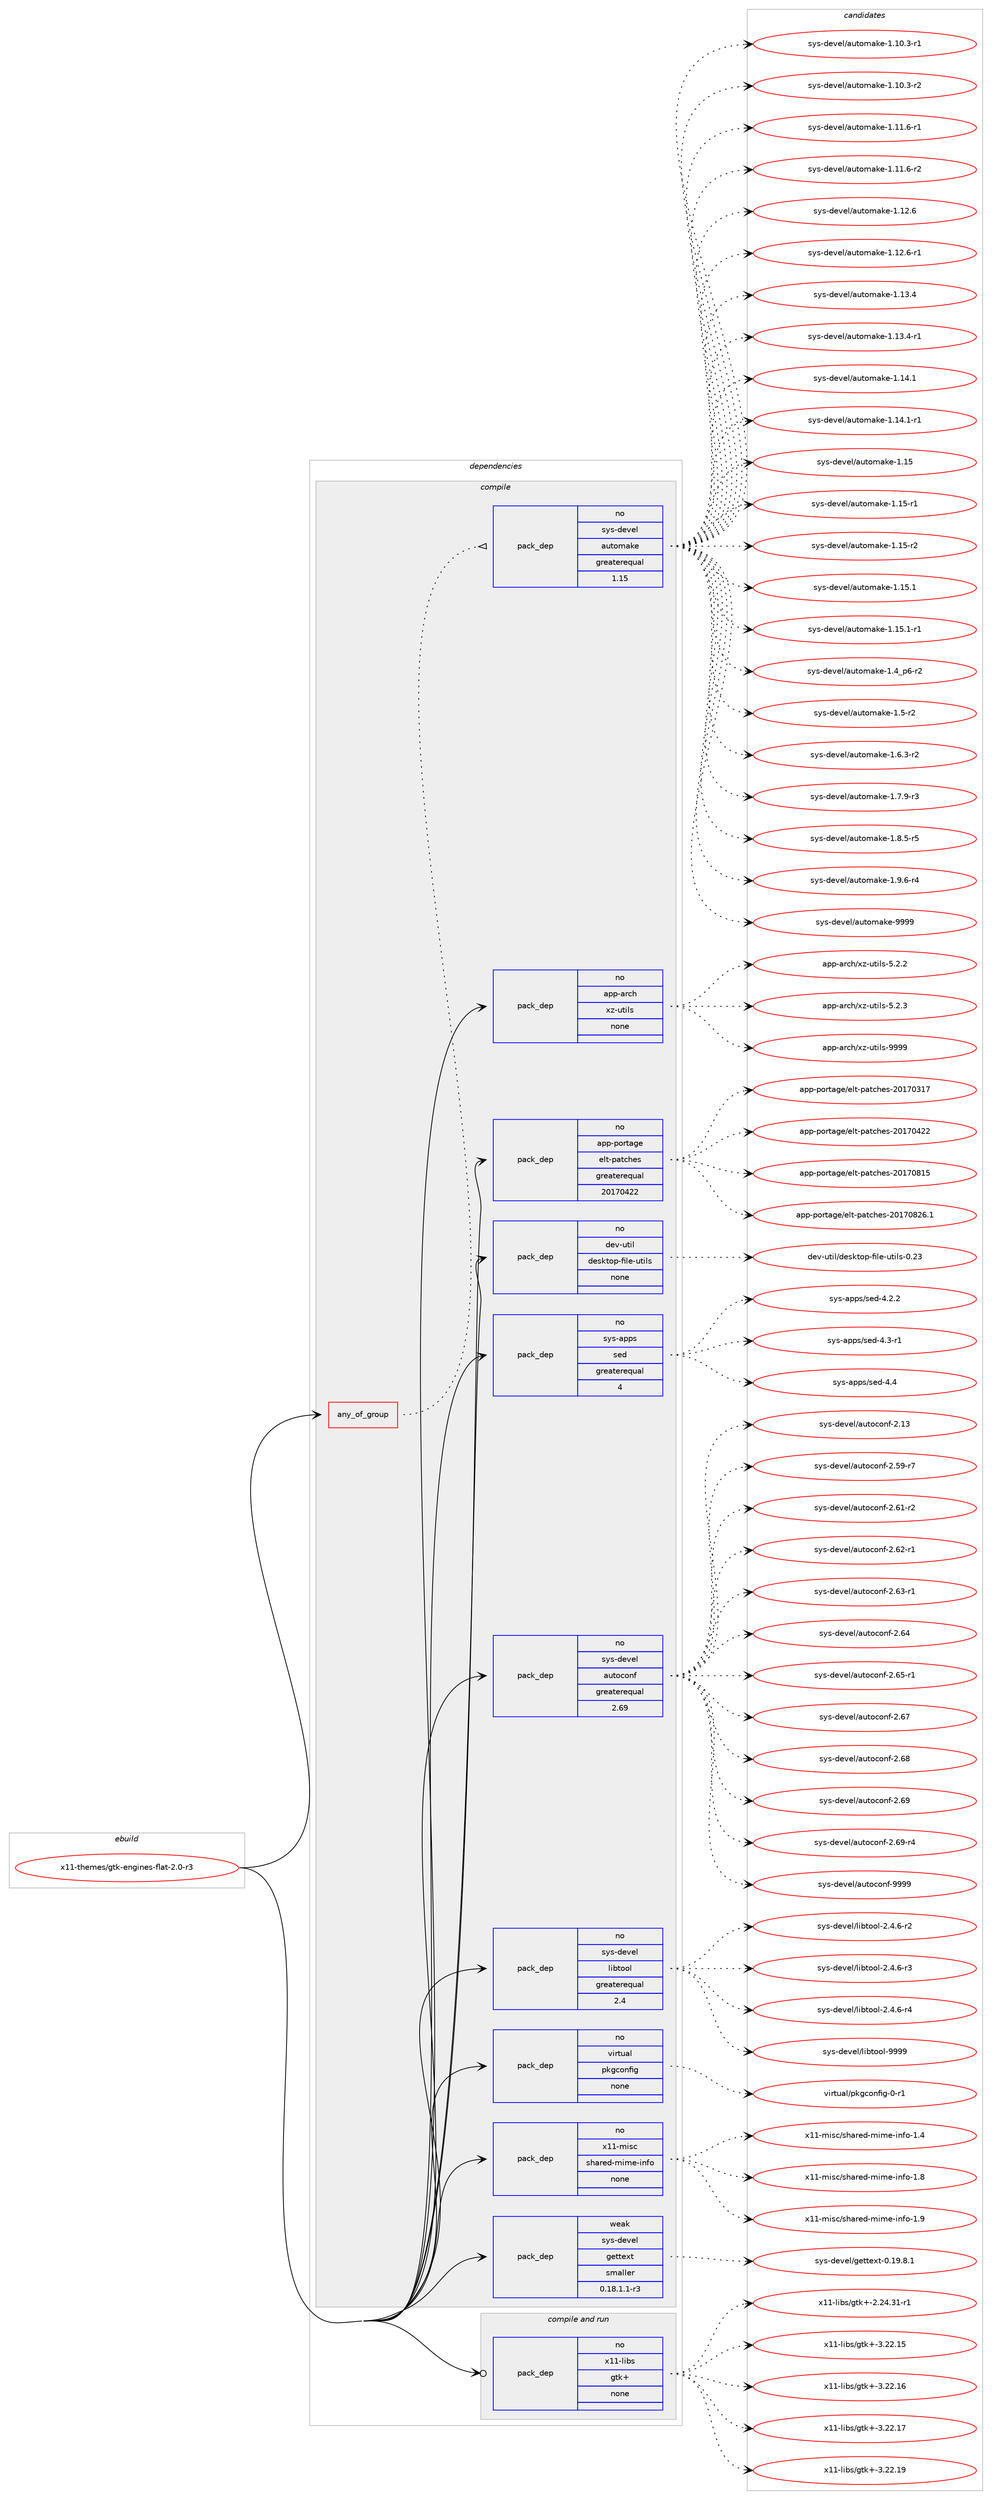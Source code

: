 digraph prolog {

# *************
# Graph options
# *************

newrank=true;
concentrate=true;
compound=true;
graph [rankdir=LR,fontname=Helvetica,fontsize=10,ranksep=1.5];#, ranksep=2.5, nodesep=0.2];
edge  [arrowhead=vee];
node  [fontname=Helvetica,fontsize=10];

# **********
# The ebuild
# **********

subgraph cluster_leftcol {
color=gray;
rank=same;
label=<<i>ebuild</i>>;
id [label="x11-themes/gtk-engines-flat-2.0-r3", color=red, width=4, href="../x11-themes/gtk-engines-flat-2.0-r3.svg"];
}

# ****************
# The dependencies
# ****************

subgraph cluster_midcol {
color=gray;
label=<<i>dependencies</i>>;
subgraph cluster_compile {
fillcolor="#eeeeee";
style=filled;
label=<<i>compile</i>>;
subgraph any9702 {
dependency530049 [label=<<TABLE BORDER="0" CELLBORDER="1" CELLSPACING="0" CELLPADDING="4"><TR><TD CELLPADDING="10">any_of_group</TD></TR></TABLE>>, shape=none, color=red];subgraph pack396125 {
dependency530050 [label=<<TABLE BORDER="0" CELLBORDER="1" CELLSPACING="0" CELLPADDING="4" WIDTH="220"><TR><TD ROWSPAN="6" CELLPADDING="30">pack_dep</TD></TR><TR><TD WIDTH="110">no</TD></TR><TR><TD>sys-devel</TD></TR><TR><TD>automake</TD></TR><TR><TD>greaterequal</TD></TR><TR><TD>1.15</TD></TR></TABLE>>, shape=none, color=blue];
}
dependency530049:e -> dependency530050:w [weight=20,style="dotted",arrowhead="oinv"];
}
id:e -> dependency530049:w [weight=20,style="solid",arrowhead="vee"];
subgraph pack396126 {
dependency530051 [label=<<TABLE BORDER="0" CELLBORDER="1" CELLSPACING="0" CELLPADDING="4" WIDTH="220"><TR><TD ROWSPAN="6" CELLPADDING="30">pack_dep</TD></TR><TR><TD WIDTH="110">no</TD></TR><TR><TD>app-arch</TD></TR><TR><TD>xz-utils</TD></TR><TR><TD>none</TD></TR><TR><TD></TD></TR></TABLE>>, shape=none, color=blue];
}
id:e -> dependency530051:w [weight=20,style="solid",arrowhead="vee"];
subgraph pack396127 {
dependency530052 [label=<<TABLE BORDER="0" CELLBORDER="1" CELLSPACING="0" CELLPADDING="4" WIDTH="220"><TR><TD ROWSPAN="6" CELLPADDING="30">pack_dep</TD></TR><TR><TD WIDTH="110">no</TD></TR><TR><TD>app-portage</TD></TR><TR><TD>elt-patches</TD></TR><TR><TD>greaterequal</TD></TR><TR><TD>20170422</TD></TR></TABLE>>, shape=none, color=blue];
}
id:e -> dependency530052:w [weight=20,style="solid",arrowhead="vee"];
subgraph pack396128 {
dependency530053 [label=<<TABLE BORDER="0" CELLBORDER="1" CELLSPACING="0" CELLPADDING="4" WIDTH="220"><TR><TD ROWSPAN="6" CELLPADDING="30">pack_dep</TD></TR><TR><TD WIDTH="110">no</TD></TR><TR><TD>dev-util</TD></TR><TR><TD>desktop-file-utils</TD></TR><TR><TD>none</TD></TR><TR><TD></TD></TR></TABLE>>, shape=none, color=blue];
}
id:e -> dependency530053:w [weight=20,style="solid",arrowhead="vee"];
subgraph pack396129 {
dependency530054 [label=<<TABLE BORDER="0" CELLBORDER="1" CELLSPACING="0" CELLPADDING="4" WIDTH="220"><TR><TD ROWSPAN="6" CELLPADDING="30">pack_dep</TD></TR><TR><TD WIDTH="110">no</TD></TR><TR><TD>sys-apps</TD></TR><TR><TD>sed</TD></TR><TR><TD>greaterequal</TD></TR><TR><TD>4</TD></TR></TABLE>>, shape=none, color=blue];
}
id:e -> dependency530054:w [weight=20,style="solid",arrowhead="vee"];
subgraph pack396130 {
dependency530055 [label=<<TABLE BORDER="0" CELLBORDER="1" CELLSPACING="0" CELLPADDING="4" WIDTH="220"><TR><TD ROWSPAN="6" CELLPADDING="30">pack_dep</TD></TR><TR><TD WIDTH="110">no</TD></TR><TR><TD>sys-devel</TD></TR><TR><TD>autoconf</TD></TR><TR><TD>greaterequal</TD></TR><TR><TD>2.69</TD></TR></TABLE>>, shape=none, color=blue];
}
id:e -> dependency530055:w [weight=20,style="solid",arrowhead="vee"];
subgraph pack396131 {
dependency530056 [label=<<TABLE BORDER="0" CELLBORDER="1" CELLSPACING="0" CELLPADDING="4" WIDTH="220"><TR><TD ROWSPAN="6" CELLPADDING="30">pack_dep</TD></TR><TR><TD WIDTH="110">no</TD></TR><TR><TD>sys-devel</TD></TR><TR><TD>libtool</TD></TR><TR><TD>greaterequal</TD></TR><TR><TD>2.4</TD></TR></TABLE>>, shape=none, color=blue];
}
id:e -> dependency530056:w [weight=20,style="solid",arrowhead="vee"];
subgraph pack396132 {
dependency530057 [label=<<TABLE BORDER="0" CELLBORDER="1" CELLSPACING="0" CELLPADDING="4" WIDTH="220"><TR><TD ROWSPAN="6" CELLPADDING="30">pack_dep</TD></TR><TR><TD WIDTH="110">no</TD></TR><TR><TD>virtual</TD></TR><TR><TD>pkgconfig</TD></TR><TR><TD>none</TD></TR><TR><TD></TD></TR></TABLE>>, shape=none, color=blue];
}
id:e -> dependency530057:w [weight=20,style="solid",arrowhead="vee"];
subgraph pack396133 {
dependency530058 [label=<<TABLE BORDER="0" CELLBORDER="1" CELLSPACING="0" CELLPADDING="4" WIDTH="220"><TR><TD ROWSPAN="6" CELLPADDING="30">pack_dep</TD></TR><TR><TD WIDTH="110">no</TD></TR><TR><TD>x11-misc</TD></TR><TR><TD>shared-mime-info</TD></TR><TR><TD>none</TD></TR><TR><TD></TD></TR></TABLE>>, shape=none, color=blue];
}
id:e -> dependency530058:w [weight=20,style="solid",arrowhead="vee"];
subgraph pack396134 {
dependency530059 [label=<<TABLE BORDER="0" CELLBORDER="1" CELLSPACING="0" CELLPADDING="4" WIDTH="220"><TR><TD ROWSPAN="6" CELLPADDING="30">pack_dep</TD></TR><TR><TD WIDTH="110">weak</TD></TR><TR><TD>sys-devel</TD></TR><TR><TD>gettext</TD></TR><TR><TD>smaller</TD></TR><TR><TD>0.18.1.1-r3</TD></TR></TABLE>>, shape=none, color=blue];
}
id:e -> dependency530059:w [weight=20,style="solid",arrowhead="vee"];
}
subgraph cluster_compileandrun {
fillcolor="#eeeeee";
style=filled;
label=<<i>compile and run</i>>;
subgraph pack396135 {
dependency530060 [label=<<TABLE BORDER="0" CELLBORDER="1" CELLSPACING="0" CELLPADDING="4" WIDTH="220"><TR><TD ROWSPAN="6" CELLPADDING="30">pack_dep</TD></TR><TR><TD WIDTH="110">no</TD></TR><TR><TD>x11-libs</TD></TR><TR><TD>gtk+</TD></TR><TR><TD>none</TD></TR><TR><TD></TD></TR></TABLE>>, shape=none, color=blue];
}
id:e -> dependency530060:w [weight=20,style="solid",arrowhead="odotvee"];
}
subgraph cluster_run {
fillcolor="#eeeeee";
style=filled;
label=<<i>run</i>>;
}
}

# **************
# The candidates
# **************

subgraph cluster_choices {
rank=same;
color=gray;
label=<<i>candidates</i>>;

subgraph choice396125 {
color=black;
nodesep=1;
choice11512111545100101118101108479711711611110997107101454946494846514511449 [label="sys-devel/automake-1.10.3-r1", color=red, width=4,href="../sys-devel/automake-1.10.3-r1.svg"];
choice11512111545100101118101108479711711611110997107101454946494846514511450 [label="sys-devel/automake-1.10.3-r2", color=red, width=4,href="../sys-devel/automake-1.10.3-r2.svg"];
choice11512111545100101118101108479711711611110997107101454946494946544511449 [label="sys-devel/automake-1.11.6-r1", color=red, width=4,href="../sys-devel/automake-1.11.6-r1.svg"];
choice11512111545100101118101108479711711611110997107101454946494946544511450 [label="sys-devel/automake-1.11.6-r2", color=red, width=4,href="../sys-devel/automake-1.11.6-r2.svg"];
choice1151211154510010111810110847971171161111099710710145494649504654 [label="sys-devel/automake-1.12.6", color=red, width=4,href="../sys-devel/automake-1.12.6.svg"];
choice11512111545100101118101108479711711611110997107101454946495046544511449 [label="sys-devel/automake-1.12.6-r1", color=red, width=4,href="../sys-devel/automake-1.12.6-r1.svg"];
choice1151211154510010111810110847971171161111099710710145494649514652 [label="sys-devel/automake-1.13.4", color=red, width=4,href="../sys-devel/automake-1.13.4.svg"];
choice11512111545100101118101108479711711611110997107101454946495146524511449 [label="sys-devel/automake-1.13.4-r1", color=red, width=4,href="../sys-devel/automake-1.13.4-r1.svg"];
choice1151211154510010111810110847971171161111099710710145494649524649 [label="sys-devel/automake-1.14.1", color=red, width=4,href="../sys-devel/automake-1.14.1.svg"];
choice11512111545100101118101108479711711611110997107101454946495246494511449 [label="sys-devel/automake-1.14.1-r1", color=red, width=4,href="../sys-devel/automake-1.14.1-r1.svg"];
choice115121115451001011181011084797117116111109971071014549464953 [label="sys-devel/automake-1.15", color=red, width=4,href="../sys-devel/automake-1.15.svg"];
choice1151211154510010111810110847971171161111099710710145494649534511449 [label="sys-devel/automake-1.15-r1", color=red, width=4,href="../sys-devel/automake-1.15-r1.svg"];
choice1151211154510010111810110847971171161111099710710145494649534511450 [label="sys-devel/automake-1.15-r2", color=red, width=4,href="../sys-devel/automake-1.15-r2.svg"];
choice1151211154510010111810110847971171161111099710710145494649534649 [label="sys-devel/automake-1.15.1", color=red, width=4,href="../sys-devel/automake-1.15.1.svg"];
choice11512111545100101118101108479711711611110997107101454946495346494511449 [label="sys-devel/automake-1.15.1-r1", color=red, width=4,href="../sys-devel/automake-1.15.1-r1.svg"];
choice115121115451001011181011084797117116111109971071014549465295112544511450 [label="sys-devel/automake-1.4_p6-r2", color=red, width=4,href="../sys-devel/automake-1.4_p6-r2.svg"];
choice11512111545100101118101108479711711611110997107101454946534511450 [label="sys-devel/automake-1.5-r2", color=red, width=4,href="../sys-devel/automake-1.5-r2.svg"];
choice115121115451001011181011084797117116111109971071014549465446514511450 [label="sys-devel/automake-1.6.3-r2", color=red, width=4,href="../sys-devel/automake-1.6.3-r2.svg"];
choice115121115451001011181011084797117116111109971071014549465546574511451 [label="sys-devel/automake-1.7.9-r3", color=red, width=4,href="../sys-devel/automake-1.7.9-r3.svg"];
choice115121115451001011181011084797117116111109971071014549465646534511453 [label="sys-devel/automake-1.8.5-r5", color=red, width=4,href="../sys-devel/automake-1.8.5-r5.svg"];
choice115121115451001011181011084797117116111109971071014549465746544511452 [label="sys-devel/automake-1.9.6-r4", color=red, width=4,href="../sys-devel/automake-1.9.6-r4.svg"];
choice115121115451001011181011084797117116111109971071014557575757 [label="sys-devel/automake-9999", color=red, width=4,href="../sys-devel/automake-9999.svg"];
dependency530050:e -> choice11512111545100101118101108479711711611110997107101454946494846514511449:w [style=dotted,weight="100"];
dependency530050:e -> choice11512111545100101118101108479711711611110997107101454946494846514511450:w [style=dotted,weight="100"];
dependency530050:e -> choice11512111545100101118101108479711711611110997107101454946494946544511449:w [style=dotted,weight="100"];
dependency530050:e -> choice11512111545100101118101108479711711611110997107101454946494946544511450:w [style=dotted,weight="100"];
dependency530050:e -> choice1151211154510010111810110847971171161111099710710145494649504654:w [style=dotted,weight="100"];
dependency530050:e -> choice11512111545100101118101108479711711611110997107101454946495046544511449:w [style=dotted,weight="100"];
dependency530050:e -> choice1151211154510010111810110847971171161111099710710145494649514652:w [style=dotted,weight="100"];
dependency530050:e -> choice11512111545100101118101108479711711611110997107101454946495146524511449:w [style=dotted,weight="100"];
dependency530050:e -> choice1151211154510010111810110847971171161111099710710145494649524649:w [style=dotted,weight="100"];
dependency530050:e -> choice11512111545100101118101108479711711611110997107101454946495246494511449:w [style=dotted,weight="100"];
dependency530050:e -> choice115121115451001011181011084797117116111109971071014549464953:w [style=dotted,weight="100"];
dependency530050:e -> choice1151211154510010111810110847971171161111099710710145494649534511449:w [style=dotted,weight="100"];
dependency530050:e -> choice1151211154510010111810110847971171161111099710710145494649534511450:w [style=dotted,weight="100"];
dependency530050:e -> choice1151211154510010111810110847971171161111099710710145494649534649:w [style=dotted,weight="100"];
dependency530050:e -> choice11512111545100101118101108479711711611110997107101454946495346494511449:w [style=dotted,weight="100"];
dependency530050:e -> choice115121115451001011181011084797117116111109971071014549465295112544511450:w [style=dotted,weight="100"];
dependency530050:e -> choice11512111545100101118101108479711711611110997107101454946534511450:w [style=dotted,weight="100"];
dependency530050:e -> choice115121115451001011181011084797117116111109971071014549465446514511450:w [style=dotted,weight="100"];
dependency530050:e -> choice115121115451001011181011084797117116111109971071014549465546574511451:w [style=dotted,weight="100"];
dependency530050:e -> choice115121115451001011181011084797117116111109971071014549465646534511453:w [style=dotted,weight="100"];
dependency530050:e -> choice115121115451001011181011084797117116111109971071014549465746544511452:w [style=dotted,weight="100"];
dependency530050:e -> choice115121115451001011181011084797117116111109971071014557575757:w [style=dotted,weight="100"];
}
subgraph choice396126 {
color=black;
nodesep=1;
choice971121124597114991044712012245117116105108115455346504650 [label="app-arch/xz-utils-5.2.2", color=red, width=4,href="../app-arch/xz-utils-5.2.2.svg"];
choice971121124597114991044712012245117116105108115455346504651 [label="app-arch/xz-utils-5.2.3", color=red, width=4,href="../app-arch/xz-utils-5.2.3.svg"];
choice9711211245971149910447120122451171161051081154557575757 [label="app-arch/xz-utils-9999", color=red, width=4,href="../app-arch/xz-utils-9999.svg"];
dependency530051:e -> choice971121124597114991044712012245117116105108115455346504650:w [style=dotted,weight="100"];
dependency530051:e -> choice971121124597114991044712012245117116105108115455346504651:w [style=dotted,weight="100"];
dependency530051:e -> choice9711211245971149910447120122451171161051081154557575757:w [style=dotted,weight="100"];
}
subgraph choice396127 {
color=black;
nodesep=1;
choice97112112451121111141169710310147101108116451129711699104101115455048495548514955 [label="app-portage/elt-patches-20170317", color=red, width=4,href="../app-portage/elt-patches-20170317.svg"];
choice97112112451121111141169710310147101108116451129711699104101115455048495548525050 [label="app-portage/elt-patches-20170422", color=red, width=4,href="../app-portage/elt-patches-20170422.svg"];
choice97112112451121111141169710310147101108116451129711699104101115455048495548564953 [label="app-portage/elt-patches-20170815", color=red, width=4,href="../app-portage/elt-patches-20170815.svg"];
choice971121124511211111411697103101471011081164511297116991041011154550484955485650544649 [label="app-portage/elt-patches-20170826.1", color=red, width=4,href="../app-portage/elt-patches-20170826.1.svg"];
dependency530052:e -> choice97112112451121111141169710310147101108116451129711699104101115455048495548514955:w [style=dotted,weight="100"];
dependency530052:e -> choice97112112451121111141169710310147101108116451129711699104101115455048495548525050:w [style=dotted,weight="100"];
dependency530052:e -> choice97112112451121111141169710310147101108116451129711699104101115455048495548564953:w [style=dotted,weight="100"];
dependency530052:e -> choice971121124511211111411697103101471011081164511297116991041011154550484955485650544649:w [style=dotted,weight="100"];
}
subgraph choice396128 {
color=black;
nodesep=1;
choice100101118451171161051084710010111510711611111245102105108101451171161051081154548465051 [label="dev-util/desktop-file-utils-0.23", color=red, width=4,href="../dev-util/desktop-file-utils-0.23.svg"];
dependency530053:e -> choice100101118451171161051084710010111510711611111245102105108101451171161051081154548465051:w [style=dotted,weight="100"];
}
subgraph choice396129 {
color=black;
nodesep=1;
choice115121115459711211211547115101100455246504650 [label="sys-apps/sed-4.2.2", color=red, width=4,href="../sys-apps/sed-4.2.2.svg"];
choice115121115459711211211547115101100455246514511449 [label="sys-apps/sed-4.3-r1", color=red, width=4,href="../sys-apps/sed-4.3-r1.svg"];
choice11512111545971121121154711510110045524652 [label="sys-apps/sed-4.4", color=red, width=4,href="../sys-apps/sed-4.4.svg"];
dependency530054:e -> choice115121115459711211211547115101100455246504650:w [style=dotted,weight="100"];
dependency530054:e -> choice115121115459711211211547115101100455246514511449:w [style=dotted,weight="100"];
dependency530054:e -> choice11512111545971121121154711510110045524652:w [style=dotted,weight="100"];
}
subgraph choice396130 {
color=black;
nodesep=1;
choice115121115451001011181011084797117116111991111101024550464951 [label="sys-devel/autoconf-2.13", color=red, width=4,href="../sys-devel/autoconf-2.13.svg"];
choice1151211154510010111810110847971171161119911111010245504653574511455 [label="sys-devel/autoconf-2.59-r7", color=red, width=4,href="../sys-devel/autoconf-2.59-r7.svg"];
choice1151211154510010111810110847971171161119911111010245504654494511450 [label="sys-devel/autoconf-2.61-r2", color=red, width=4,href="../sys-devel/autoconf-2.61-r2.svg"];
choice1151211154510010111810110847971171161119911111010245504654504511449 [label="sys-devel/autoconf-2.62-r1", color=red, width=4,href="../sys-devel/autoconf-2.62-r1.svg"];
choice1151211154510010111810110847971171161119911111010245504654514511449 [label="sys-devel/autoconf-2.63-r1", color=red, width=4,href="../sys-devel/autoconf-2.63-r1.svg"];
choice115121115451001011181011084797117116111991111101024550465452 [label="sys-devel/autoconf-2.64", color=red, width=4,href="../sys-devel/autoconf-2.64.svg"];
choice1151211154510010111810110847971171161119911111010245504654534511449 [label="sys-devel/autoconf-2.65-r1", color=red, width=4,href="../sys-devel/autoconf-2.65-r1.svg"];
choice115121115451001011181011084797117116111991111101024550465455 [label="sys-devel/autoconf-2.67", color=red, width=4,href="../sys-devel/autoconf-2.67.svg"];
choice115121115451001011181011084797117116111991111101024550465456 [label="sys-devel/autoconf-2.68", color=red, width=4,href="../sys-devel/autoconf-2.68.svg"];
choice115121115451001011181011084797117116111991111101024550465457 [label="sys-devel/autoconf-2.69", color=red, width=4,href="../sys-devel/autoconf-2.69.svg"];
choice1151211154510010111810110847971171161119911111010245504654574511452 [label="sys-devel/autoconf-2.69-r4", color=red, width=4,href="../sys-devel/autoconf-2.69-r4.svg"];
choice115121115451001011181011084797117116111991111101024557575757 [label="sys-devel/autoconf-9999", color=red, width=4,href="../sys-devel/autoconf-9999.svg"];
dependency530055:e -> choice115121115451001011181011084797117116111991111101024550464951:w [style=dotted,weight="100"];
dependency530055:e -> choice1151211154510010111810110847971171161119911111010245504653574511455:w [style=dotted,weight="100"];
dependency530055:e -> choice1151211154510010111810110847971171161119911111010245504654494511450:w [style=dotted,weight="100"];
dependency530055:e -> choice1151211154510010111810110847971171161119911111010245504654504511449:w [style=dotted,weight="100"];
dependency530055:e -> choice1151211154510010111810110847971171161119911111010245504654514511449:w [style=dotted,weight="100"];
dependency530055:e -> choice115121115451001011181011084797117116111991111101024550465452:w [style=dotted,weight="100"];
dependency530055:e -> choice1151211154510010111810110847971171161119911111010245504654534511449:w [style=dotted,weight="100"];
dependency530055:e -> choice115121115451001011181011084797117116111991111101024550465455:w [style=dotted,weight="100"];
dependency530055:e -> choice115121115451001011181011084797117116111991111101024550465456:w [style=dotted,weight="100"];
dependency530055:e -> choice115121115451001011181011084797117116111991111101024550465457:w [style=dotted,weight="100"];
dependency530055:e -> choice1151211154510010111810110847971171161119911111010245504654574511452:w [style=dotted,weight="100"];
dependency530055:e -> choice115121115451001011181011084797117116111991111101024557575757:w [style=dotted,weight="100"];
}
subgraph choice396131 {
color=black;
nodesep=1;
choice1151211154510010111810110847108105981161111111084550465246544511450 [label="sys-devel/libtool-2.4.6-r2", color=red, width=4,href="../sys-devel/libtool-2.4.6-r2.svg"];
choice1151211154510010111810110847108105981161111111084550465246544511451 [label="sys-devel/libtool-2.4.6-r3", color=red, width=4,href="../sys-devel/libtool-2.4.6-r3.svg"];
choice1151211154510010111810110847108105981161111111084550465246544511452 [label="sys-devel/libtool-2.4.6-r4", color=red, width=4,href="../sys-devel/libtool-2.4.6-r4.svg"];
choice1151211154510010111810110847108105981161111111084557575757 [label="sys-devel/libtool-9999", color=red, width=4,href="../sys-devel/libtool-9999.svg"];
dependency530056:e -> choice1151211154510010111810110847108105981161111111084550465246544511450:w [style=dotted,weight="100"];
dependency530056:e -> choice1151211154510010111810110847108105981161111111084550465246544511451:w [style=dotted,weight="100"];
dependency530056:e -> choice1151211154510010111810110847108105981161111111084550465246544511452:w [style=dotted,weight="100"];
dependency530056:e -> choice1151211154510010111810110847108105981161111111084557575757:w [style=dotted,weight="100"];
}
subgraph choice396132 {
color=black;
nodesep=1;
choice11810511411611797108471121071039911111010210510345484511449 [label="virtual/pkgconfig-0-r1", color=red, width=4,href="../virtual/pkgconfig-0-r1.svg"];
dependency530057:e -> choice11810511411611797108471121071039911111010210510345484511449:w [style=dotted,weight="100"];
}
subgraph choice396133 {
color=black;
nodesep=1;
choice120494945109105115994711510497114101100451091051091014510511010211145494652 [label="x11-misc/shared-mime-info-1.4", color=red, width=4,href="../x11-misc/shared-mime-info-1.4.svg"];
choice120494945109105115994711510497114101100451091051091014510511010211145494656 [label="x11-misc/shared-mime-info-1.8", color=red, width=4,href="../x11-misc/shared-mime-info-1.8.svg"];
choice120494945109105115994711510497114101100451091051091014510511010211145494657 [label="x11-misc/shared-mime-info-1.9", color=red, width=4,href="../x11-misc/shared-mime-info-1.9.svg"];
dependency530058:e -> choice120494945109105115994711510497114101100451091051091014510511010211145494652:w [style=dotted,weight="100"];
dependency530058:e -> choice120494945109105115994711510497114101100451091051091014510511010211145494656:w [style=dotted,weight="100"];
dependency530058:e -> choice120494945109105115994711510497114101100451091051091014510511010211145494657:w [style=dotted,weight="100"];
}
subgraph choice396134 {
color=black;
nodesep=1;
choice1151211154510010111810110847103101116116101120116454846495746564649 [label="sys-devel/gettext-0.19.8.1", color=red, width=4,href="../sys-devel/gettext-0.19.8.1.svg"];
dependency530059:e -> choice1151211154510010111810110847103101116116101120116454846495746564649:w [style=dotted,weight="100"];
}
subgraph choice396135 {
color=black;
nodesep=1;
choice12049494510810598115471031161074345504650524651494511449 [label="x11-libs/gtk+-2.24.31-r1", color=red, width=4,href="../x11-libs/gtk+-2.24.31-r1.svg"];
choice1204949451081059811547103116107434551465050464953 [label="x11-libs/gtk+-3.22.15", color=red, width=4,href="../x11-libs/gtk+-3.22.15.svg"];
choice1204949451081059811547103116107434551465050464954 [label="x11-libs/gtk+-3.22.16", color=red, width=4,href="../x11-libs/gtk+-3.22.16.svg"];
choice1204949451081059811547103116107434551465050464955 [label="x11-libs/gtk+-3.22.17", color=red, width=4,href="../x11-libs/gtk+-3.22.17.svg"];
choice1204949451081059811547103116107434551465050464957 [label="x11-libs/gtk+-3.22.19", color=red, width=4,href="../x11-libs/gtk+-3.22.19.svg"];
dependency530060:e -> choice12049494510810598115471031161074345504650524651494511449:w [style=dotted,weight="100"];
dependency530060:e -> choice1204949451081059811547103116107434551465050464953:w [style=dotted,weight="100"];
dependency530060:e -> choice1204949451081059811547103116107434551465050464954:w [style=dotted,weight="100"];
dependency530060:e -> choice1204949451081059811547103116107434551465050464955:w [style=dotted,weight="100"];
dependency530060:e -> choice1204949451081059811547103116107434551465050464957:w [style=dotted,weight="100"];
}
}

}
